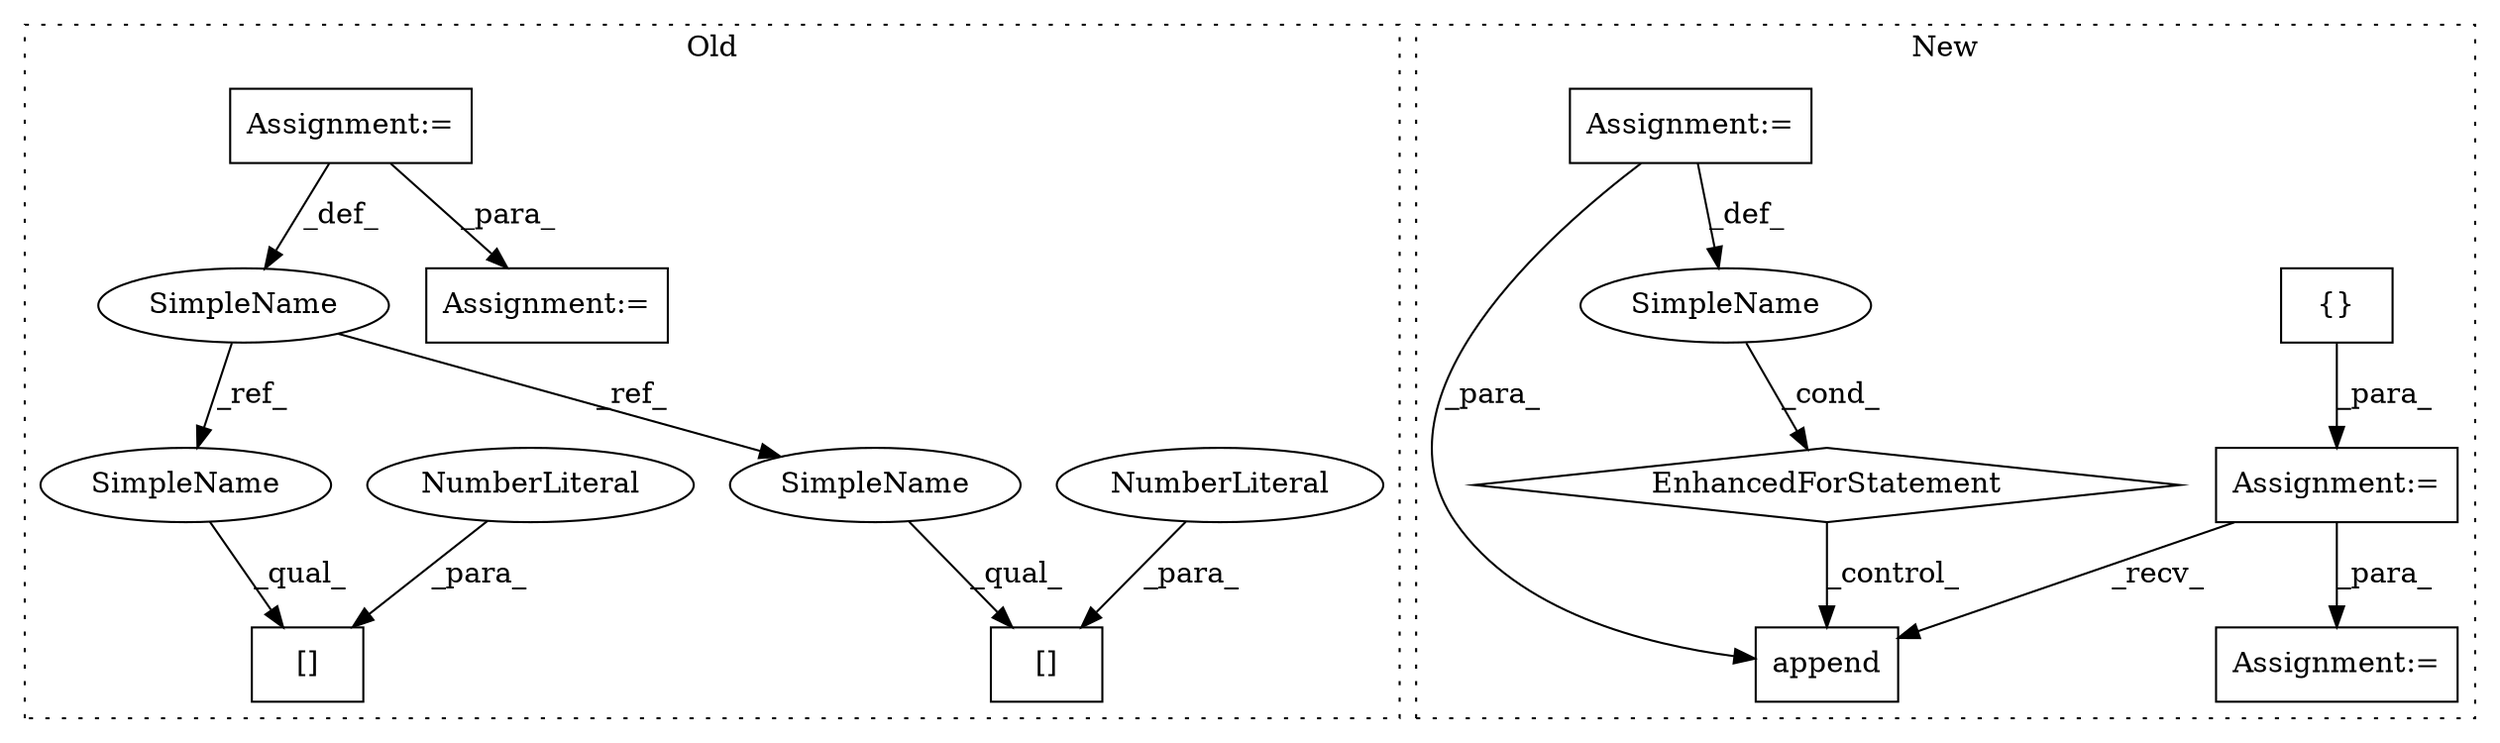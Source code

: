 digraph G {
subgraph cluster0 {
1 [label="[]" a="2" s="4051,4055" l="3,1" shape="box"];
8 [label="NumberLiteral" a="34" s="4054" l="1" shape="ellipse"];
9 [label="Assignment:=" a="7" s="3903" l="1" shape="box"];
10 [label="[]" a="2" s="4094,4098" l="3,1" shape="box"];
11 [label="NumberLiteral" a="34" s="4097" l="1" shape="ellipse"];
12 [label="SimpleName" a="42" s="3901" l="2" shape="ellipse"];
14 [label="Assignment:=" a="7" s="4080" l="1" shape="box"];
15 [label="SimpleName" a="42" s="4051" l="2" shape="ellipse"];
16 [label="SimpleName" a="42" s="4094" l="2" shape="ellipse"];
label = "Old";
style="dotted";
}
subgraph cluster1 {
2 [label="append" a="32" s="2721,2796" l="7,1" shape="box"];
3 [label="Assignment:=" a="7" s="2595" l="1" shape="box"];
4 [label="{}" a="4" s="2605" l="2" shape="box"];
5 [label="EnhancedForStatement" a="70" s="2613,2700" l="53,2" shape="diamond"];
6 [label="Assignment:=" a="7" s="2613,2700" l="53,2" shape="box"];
7 [label="SimpleName" a="42" s="2670" l="14" shape="ellipse"];
13 [label="Assignment:=" a="7" s="2819" l="1" shape="box"];
label = "New";
style="dotted";
}
3 -> 13 [label="_para_"];
3 -> 2 [label="_recv_"];
4 -> 3 [label="_para_"];
5 -> 2 [label="_control_"];
6 -> 2 [label="_para_"];
6 -> 7 [label="_def_"];
7 -> 5 [label="_cond_"];
8 -> 1 [label="_para_"];
9 -> 12 [label="_def_"];
9 -> 14 [label="_para_"];
11 -> 10 [label="_para_"];
12 -> 15 [label="_ref_"];
12 -> 16 [label="_ref_"];
15 -> 1 [label="_qual_"];
16 -> 10 [label="_qual_"];
}